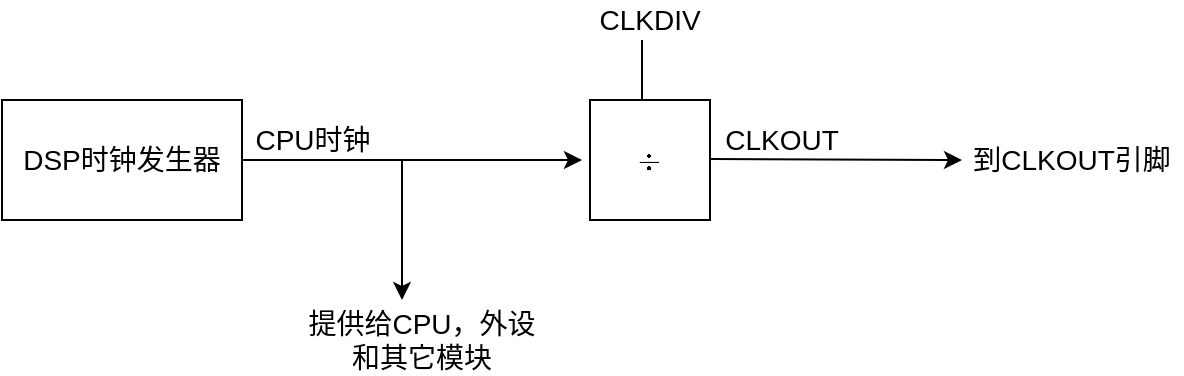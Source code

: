 <mxfile version="13.9.2" type="github" pages="4">
  <diagram id="C5RBs43oDa-KdzZeNtuy" name="Page-1">
    <mxGraphModel dx="1038" dy="524" grid="1" gridSize="10" guides="1" tooltips="1" connect="1" arrows="1" fold="1" page="1" pageScale="1" pageWidth="827" pageHeight="1169" math="1" shadow="0">
      <root>
        <mxCell id="WIyWlLk6GJQsqaUBKTNV-0" />
        <mxCell id="WIyWlLk6GJQsqaUBKTNV-1" parent="WIyWlLk6GJQsqaUBKTNV-0" />
        <mxCell id="PKm9CzLPZPhubUOyAccQ-4" style="edgeStyle=orthogonalEdgeStyle;rounded=0;orthogonalLoop=1;jettySize=auto;html=1;exitX=1;exitY=0.5;exitDx=0;exitDy=0;" parent="WIyWlLk6GJQsqaUBKTNV-1" source="PKm9CzLPZPhubUOyAccQ-0" edge="1">
          <mxGeometry relative="1" as="geometry">
            <mxPoint x="370" y="210" as="targetPoint" />
          </mxGeometry>
        </mxCell>
        <mxCell id="PKm9CzLPZPhubUOyAccQ-0" value="&lt;font style=&quot;font-size: 14px&quot;&gt;DSP时钟发生器&lt;/font&gt;" style="rounded=0;whiteSpace=wrap;html=1;" parent="WIyWlLk6GJQsqaUBKTNV-1" vertex="1">
          <mxGeometry x="80" y="180" width="120" height="60" as="geometry" />
        </mxCell>
        <mxCell id="PKm9CzLPZPhubUOyAccQ-1" value="" style="whiteSpace=wrap;html=1;aspect=fixed;" parent="WIyWlLk6GJQsqaUBKTNV-1" vertex="1">
          <mxGeometry x="374" y="180" width="60" height="60" as="geometry" />
        </mxCell>
        <mxCell id="PKm9CzLPZPhubUOyAccQ-6" value="&lt;font style=&quot;font-size: 14px&quot;&gt;CPU时钟&lt;/font&gt;" style="text;html=1;align=center;verticalAlign=middle;resizable=0;points=[];autosize=1;" parent="WIyWlLk6GJQsqaUBKTNV-1" vertex="1">
          <mxGeometry x="200" y="190" width="70" height="20" as="geometry" />
        </mxCell>
        <mxCell id="PKm9CzLPZPhubUOyAccQ-7" value="" style="endArrow=classic;html=1;" parent="WIyWlLk6GJQsqaUBKTNV-1" edge="1">
          <mxGeometry width="50" height="50" relative="1" as="geometry">
            <mxPoint x="434" y="209.5" as="sourcePoint" />
            <mxPoint x="560" y="210" as="targetPoint" />
          </mxGeometry>
        </mxCell>
        <mxCell id="PKm9CzLPZPhubUOyAccQ-8" value="&lt;span style=&quot;font-size: 14px&quot;&gt;CLKOUT&lt;/span&gt;" style="text;html=1;strokeColor=none;fillColor=none;align=center;verticalAlign=middle;whiteSpace=wrap;rounded=0;" parent="WIyWlLk6GJQsqaUBKTNV-1" vertex="1">
          <mxGeometry x="450" y="190" width="40" height="20" as="geometry" />
        </mxCell>
        <mxCell id="PKm9CzLPZPhubUOyAccQ-9" value="&lt;font style=&quot;font-size: 14px&quot;&gt;到CLKOUT引脚&lt;/font&gt;" style="text;html=1;strokeColor=none;fillColor=none;align=center;verticalAlign=middle;whiteSpace=wrap;rounded=0;" parent="WIyWlLk6GJQsqaUBKTNV-1" vertex="1">
          <mxGeometry x="560" y="200" width="110" height="20" as="geometry" />
        </mxCell>
        <mxCell id="PKm9CzLPZPhubUOyAccQ-11" value="" style="endArrow=classic;html=1;" parent="WIyWlLk6GJQsqaUBKTNV-1" edge="1">
          <mxGeometry width="50" height="50" relative="1" as="geometry">
            <mxPoint x="280" y="210" as="sourcePoint" />
            <mxPoint x="280" y="280" as="targetPoint" />
            <Array as="points">
              <mxPoint x="280" y="220" />
            </Array>
          </mxGeometry>
        </mxCell>
        <mxCell id="PKm9CzLPZPhubUOyAccQ-12" value="&lt;font style=&quot;font-size: 14px&quot;&gt;提供给CPU，外设和其它模块&lt;/font&gt;" style="text;html=1;strokeColor=none;fillColor=none;align=center;verticalAlign=middle;whiteSpace=wrap;rounded=0;" parent="WIyWlLk6GJQsqaUBKTNV-1" vertex="1">
          <mxGeometry x="230" y="290" width="120" height="20" as="geometry" />
        </mxCell>
        <mxCell id="PKm9CzLPZPhubUOyAccQ-14" value="" style="endArrow=none;html=1;" parent="WIyWlLk6GJQsqaUBKTNV-1" edge="1">
          <mxGeometry width="50" height="50" relative="1" as="geometry">
            <mxPoint x="400" y="180" as="sourcePoint" />
            <mxPoint x="400" y="150" as="targetPoint" />
          </mxGeometry>
        </mxCell>
        <mxCell id="PKm9CzLPZPhubUOyAccQ-15" value="&lt;font style=&quot;font-size: 14px&quot;&gt;CLKDIV&lt;/font&gt;" style="text;html=1;strokeColor=none;fillColor=none;align=center;verticalAlign=middle;whiteSpace=wrap;rounded=0;" parent="WIyWlLk6GJQsqaUBKTNV-1" vertex="1">
          <mxGeometry x="384" y="130" width="40" height="20" as="geometry" />
        </mxCell>
        <mxCell id="x1DieKfD2cD0_mwPhhXw-5" value="$${\div}$$" style="text;html=1;strokeColor=none;fillColor=none;align=center;verticalAlign=middle;whiteSpace=wrap;rounded=0;" parent="WIyWlLk6GJQsqaUBKTNV-1" vertex="1">
          <mxGeometry x="384" y="190" width="40" height="40" as="geometry" />
        </mxCell>
      </root>
    </mxGraphModel>
  </diagram>
  <diagram id="qmYFCa4OdCUF41Lr_eVG" name="Page-2">
    <mxGraphModel dx="1038" dy="524" grid="1" gridSize="10" guides="1" tooltips="1" connect="1" arrows="1" fold="1" page="1" pageScale="1" pageWidth="827" pageHeight="1169" math="0" shadow="0">
      <root>
        <mxCell id="i4nkUwfvWdgkMWSjQQM8-0" />
        <mxCell id="i4nkUwfvWdgkMWSjQQM8-1" parent="i4nkUwfvWdgkMWSjQQM8-0" />
        <mxCell id="i4nkUwfvWdgkMWSjQQM8-3" value="&lt;font style=&quot;font-size: 14px&quot;&gt;Reserved&lt;/font&gt;" style="rounded=0;whiteSpace=wrap;html=1;shadow=1;opacity=75;sketch=0;" parent="i4nkUwfvWdgkMWSjQQM8-1" vertex="1">
          <mxGeometry x="80" y="280" width="520" height="40" as="geometry" />
        </mxCell>
        <mxCell id="i4nkUwfvWdgkMWSjQQM8-4" value="&lt;font style=&quot;font-size: 14px&quot;&gt;CLKDIV&lt;/font&gt;" style="rounded=0;whiteSpace=wrap;html=1;shadow=0;" parent="i4nkUwfvWdgkMWSjQQM8-1" vertex="1">
          <mxGeometry x="600" y="280" width="120" height="40" as="geometry" />
        </mxCell>
        <mxCell id="i4nkUwfvWdgkMWSjQQM8-5" value="&lt;font style=&quot;font-size: 14px&quot;&gt;15&lt;/font&gt;" style="text;html=1;strokeColor=none;fillColor=none;align=center;verticalAlign=middle;whiteSpace=wrap;rounded=0;shadow=0;sketch=0;opacity=75;" parent="i4nkUwfvWdgkMWSjQQM8-1" vertex="1">
          <mxGeometry x="80" y="250" width="40" height="20" as="geometry" />
        </mxCell>
        <mxCell id="i4nkUwfvWdgkMWSjQQM8-6" value="&lt;font style=&quot;font-size: 14px&quot;&gt;3&lt;/font&gt;" style="text;html=1;strokeColor=none;fillColor=none;align=center;verticalAlign=middle;whiteSpace=wrap;rounded=0;shadow=0;sketch=0;opacity=75;" parent="i4nkUwfvWdgkMWSjQQM8-1" vertex="1">
          <mxGeometry x="560" y="250" width="40" height="20" as="geometry" />
        </mxCell>
        <mxCell id="i4nkUwfvWdgkMWSjQQM8-7" value="&lt;font style=&quot;font-size: 14px&quot;&gt;2&lt;/font&gt;" style="text;html=1;strokeColor=none;fillColor=none;align=center;verticalAlign=middle;whiteSpace=wrap;rounded=0;shadow=0;sketch=0;opacity=75;" parent="i4nkUwfvWdgkMWSjQQM8-1" vertex="1">
          <mxGeometry x="600" y="250" width="40" height="20" as="geometry" />
        </mxCell>
        <mxCell id="i4nkUwfvWdgkMWSjQQM8-8" value="&lt;font style=&quot;font-size: 14px&quot;&gt;0&lt;/font&gt;" style="text;html=1;strokeColor=none;fillColor=none;align=center;verticalAlign=middle;whiteSpace=wrap;rounded=0;shadow=0;sketch=0;opacity=75;" parent="i4nkUwfvWdgkMWSjQQM8-1" vertex="1">
          <mxGeometry x="680" y="250" width="40" height="20" as="geometry" />
        </mxCell>
        <mxCell id="i4nkUwfvWdgkMWSjQQM8-9" value="&lt;font style=&quot;font-size: 14px&quot;&gt;R/W&lt;/font&gt;" style="text;html=1;strokeColor=none;fillColor=none;align=center;verticalAlign=middle;whiteSpace=wrap;rounded=0;shadow=0;sketch=0;opacity=75;" parent="i4nkUwfvWdgkMWSjQQM8-1" vertex="1">
          <mxGeometry x="640" y="330" width="40" height="20" as="geometry" />
        </mxCell>
        <mxCell id="i4nkUwfvWdgkMWSjQQM8-11" value="&lt;font style=&quot;font-size: 14px&quot;&gt;R = 读，W=写&lt;/font&gt;" style="text;html=1;strokeColor=none;fillColor=none;align=center;verticalAlign=middle;whiteSpace=wrap;rounded=0;shadow=0;sketch=0;opacity=75;" parent="i4nkUwfvWdgkMWSjQQM8-1" vertex="1">
          <mxGeometry x="80" y="360" width="110" height="40" as="geometry" />
        </mxCell>
      </root>
    </mxGraphModel>
  </diagram>
  <diagram id="hj7bxPKI2usu5urImWa-" name="Page-3">
    <mxGraphModel dx="1038" dy="524" grid="1" gridSize="10" guides="1" tooltips="1" connect="1" arrows="1" fold="1" page="1" pageScale="1" pageWidth="827" pageHeight="1169" math="0" shadow="0">
      <root>
        <mxCell id="vVpWwXVme58Lic5MY08x-0" />
        <mxCell id="vVpWwXVme58Lic5MY08x-1" parent="vVpWwXVme58Lic5MY08x-0" />
        <mxCell id="vVpWwXVme58Lic5MY08x-3" value="&lt;font style=&quot;font-size: 14px&quot;&gt;15&lt;/font&gt;" style="text;html=1;strokeColor=none;fillColor=none;align=center;verticalAlign=middle;whiteSpace=wrap;rounded=0;" parent="vVpWwXVme58Lic5MY08x-1" vertex="1">
          <mxGeometry x="100" y="260" width="40" height="20" as="geometry" />
        </mxCell>
        <mxCell id="vVpWwXVme58Lic5MY08x-4" value="&lt;font style=&quot;font-size: 14px&quot;&gt;14&lt;/font&gt;" style="text;html=1;strokeColor=none;fillColor=none;align=center;verticalAlign=middle;whiteSpace=wrap;rounded=0;" parent="vVpWwXVme58Lic5MY08x-1" vertex="1">
          <mxGeometry x="180" y="260" width="40" height="20" as="geometry" />
        </mxCell>
        <mxCell id="vVpWwXVme58Lic5MY08x-5" value="&lt;font style=&quot;font-size: 14px&quot;&gt;13&lt;/font&gt;" style="text;html=1;strokeColor=none;fillColor=none;align=center;verticalAlign=middle;whiteSpace=wrap;rounded=0;" parent="vVpWwXVme58Lic5MY08x-1" vertex="1">
          <mxGeometry x="260" y="260" width="40" height="20" as="geometry" />
        </mxCell>
        <mxCell id="vVpWwXVme58Lic5MY08x-6" value="&lt;font style=&quot;font-size: 14px&quot;&gt;12&lt;/font&gt;" style="text;html=1;strokeColor=none;fillColor=none;align=center;verticalAlign=middle;whiteSpace=wrap;rounded=0;" parent="vVpWwXVme58Lic5MY08x-1" vertex="1">
          <mxGeometry x="340" y="260" width="40" height="20" as="geometry" />
        </mxCell>
        <mxCell id="vVpWwXVme58Lic5MY08x-7" value="&lt;font style=&quot;font-size: 14px&quot;&gt;0&lt;/font&gt;" style="text;html=1;strokeColor=none;fillColor=none;align=center;verticalAlign=middle;whiteSpace=wrap;rounded=0;" parent="vVpWwXVme58Lic5MY08x-1" vertex="1">
          <mxGeometry x="660" y="340" width="40" height="20" as="geometry" />
        </mxCell>
        <mxCell id="vVpWwXVme58Lic5MY08x-8" value="&lt;font style=&quot;font-size: 14px&quot;&gt;1&lt;/font&gt;" style="text;html=1;strokeColor=none;fillColor=none;align=center;verticalAlign=middle;whiteSpace=wrap;rounded=0;" parent="vVpWwXVme58Lic5MY08x-1" vertex="1">
          <mxGeometry x="580" y="340" width="40" height="20" as="geometry" />
        </mxCell>
        <mxCell id="vVpWwXVme58Lic5MY08x-9" value="&lt;font style=&quot;font-size: 14px&quot;&gt;2&lt;/font&gt;" style="text;html=1;strokeColor=none;fillColor=none;align=center;verticalAlign=middle;whiteSpace=wrap;rounded=0;" parent="vVpWwXVme58Lic5MY08x-1" vertex="1">
          <mxGeometry x="500" y="340" width="40" height="20" as="geometry" />
        </mxCell>
        <mxCell id="vVpWwXVme58Lic5MY08x-10" value="&lt;font style=&quot;font-size: 14px&quot;&gt;3&lt;/font&gt;" style="text;html=1;strokeColor=none;fillColor=none;align=center;verticalAlign=middle;whiteSpace=wrap;rounded=0;" parent="vVpWwXVme58Lic5MY08x-1" vertex="1">
          <mxGeometry x="420" y="340" width="40" height="20" as="geometry" />
        </mxCell>
        <mxCell id="vVpWwXVme58Lic5MY08x-11" value="&lt;font style=&quot;font-size: 14px&quot;&gt;4&lt;/font&gt;" style="text;html=1;strokeColor=none;fillColor=none;align=center;verticalAlign=middle;whiteSpace=wrap;rounded=0;" parent="vVpWwXVme58Lic5MY08x-1" vertex="1">
          <mxGeometry x="340" y="340" width="40" height="20" as="geometry" />
        </mxCell>
        <mxCell id="vVpWwXVme58Lic5MY08x-12" value="&lt;font style=&quot;font-size: 14px&quot;&gt;5&lt;/font&gt;" style="text;html=1;strokeColor=none;fillColor=none;align=center;verticalAlign=middle;whiteSpace=wrap;rounded=0;" parent="vVpWwXVme58Lic5MY08x-1" vertex="1">
          <mxGeometry x="260" y="340" width="40" height="20" as="geometry" />
        </mxCell>
        <mxCell id="vVpWwXVme58Lic5MY08x-13" value="&lt;font style=&quot;font-size: 14px&quot;&gt;6&lt;/font&gt;" style="text;html=1;strokeColor=none;fillColor=none;align=center;verticalAlign=middle;whiteSpace=wrap;rounded=0;" parent="vVpWwXVme58Lic5MY08x-1" vertex="1">
          <mxGeometry x="180" y="340" width="40" height="20" as="geometry" />
        </mxCell>
        <mxCell id="vVpWwXVme58Lic5MY08x-14" value="&lt;font style=&quot;font-size: 14px&quot;&gt;7&lt;/font&gt;" style="text;html=1;strokeColor=none;fillColor=none;align=center;verticalAlign=middle;whiteSpace=wrap;rounded=0;" parent="vVpWwXVme58Lic5MY08x-1" vertex="1">
          <mxGeometry x="100" y="340" width="40" height="20" as="geometry" />
        </mxCell>
        <mxCell id="vVpWwXVme58Lic5MY08x-15" value="&lt;font style=&quot;font-size: 14px&quot;&gt;11&lt;/font&gt;" style="text;html=1;strokeColor=none;fillColor=none;align=center;verticalAlign=middle;whiteSpace=wrap;rounded=0;" parent="vVpWwXVme58Lic5MY08x-1" vertex="1">
          <mxGeometry x="420" y="260" width="40" height="20" as="geometry" />
        </mxCell>
        <mxCell id="vVpWwXVme58Lic5MY08x-16" value="&lt;font style=&quot;font-size: 14px&quot;&gt;8&lt;/font&gt;" style="text;html=1;strokeColor=none;fillColor=none;align=center;verticalAlign=middle;whiteSpace=wrap;rounded=0;" parent="vVpWwXVme58Lic5MY08x-1" vertex="1">
          <mxGeometry x="660" y="260" width="40" height="20" as="geometry" />
        </mxCell>
        <mxCell id="kLpNZNoO5HDyUx7imvZ9-0" value="" style="rounded=0;whiteSpace=wrap;html=1;" parent="vVpWwXVme58Lic5MY08x-1" vertex="1">
          <mxGeometry x="80" y="280" width="80" height="40" as="geometry" />
        </mxCell>
        <mxCell id="kLpNZNoO5HDyUx7imvZ9-1" value="" style="rounded=0;whiteSpace=wrap;html=1;" parent="vVpWwXVme58Lic5MY08x-1" vertex="1">
          <mxGeometry x="160" y="280" width="80" height="40" as="geometry" />
        </mxCell>
        <mxCell id="kLpNZNoO5HDyUx7imvZ9-2" value="" style="rounded=0;whiteSpace=wrap;html=1;" parent="vVpWwXVme58Lic5MY08x-1" vertex="1">
          <mxGeometry x="240" y="280" width="80" height="40" as="geometry" />
        </mxCell>
        <mxCell id="kLpNZNoO5HDyUx7imvZ9-3" value="" style="rounded=0;whiteSpace=wrap;html=1;" parent="vVpWwXVme58Lic5MY08x-1" vertex="1">
          <mxGeometry x="320" y="280" width="80" height="40" as="geometry" />
        </mxCell>
        <mxCell id="kLpNZNoO5HDyUx7imvZ9-4" value="" style="rounded=0;whiteSpace=wrap;html=1;" parent="vVpWwXVme58Lic5MY08x-1" vertex="1">
          <mxGeometry x="400" y="280" width="320" height="40" as="geometry" />
        </mxCell>
        <mxCell id="kLpNZNoO5HDyUx7imvZ9-5" value="" style="rounded=0;whiteSpace=wrap;html=1;" parent="vVpWwXVme58Lic5MY08x-1" vertex="1">
          <mxGeometry x="80" y="360" width="80" height="40" as="geometry" />
        </mxCell>
        <mxCell id="kLpNZNoO5HDyUx7imvZ9-6" value="" style="rounded=0;whiteSpace=wrap;html=1;" parent="vVpWwXVme58Lic5MY08x-1" vertex="1">
          <mxGeometry x="160" y="360" width="160" height="40" as="geometry" />
        </mxCell>
        <mxCell id="kLpNZNoO5HDyUx7imvZ9-7" value="" style="rounded=0;whiteSpace=wrap;html=1;" parent="vVpWwXVme58Lic5MY08x-1" vertex="1">
          <mxGeometry x="320" y="360" width="80" height="40" as="geometry" />
        </mxCell>
        <mxCell id="kLpNZNoO5HDyUx7imvZ9-8" value="" style="rounded=0;whiteSpace=wrap;html=1;" parent="vVpWwXVme58Lic5MY08x-1" vertex="1">
          <mxGeometry x="400" y="360" width="160" height="40" as="geometry" />
        </mxCell>
        <mxCell id="kLpNZNoO5HDyUx7imvZ9-9" value="" style="rounded=0;whiteSpace=wrap;html=1;" parent="vVpWwXVme58Lic5MY08x-1" vertex="1">
          <mxGeometry x="560" y="360" width="80" height="40" as="geometry" />
        </mxCell>
        <mxCell id="kLpNZNoO5HDyUx7imvZ9-10" value="" style="rounded=0;whiteSpace=wrap;html=1;" parent="vVpWwXVme58Lic5MY08x-1" vertex="1">
          <mxGeometry x="640" y="360" width="80" height="40" as="geometry" />
        </mxCell>
        <mxCell id="kLpNZNoO5HDyUx7imvZ9-16" value="&lt;span style=&quot;font-size: 14px&quot;&gt;R&lt;/span&gt;" style="text;html=1;strokeColor=none;fillColor=none;align=center;verticalAlign=middle;whiteSpace=wrap;rounded=0;" parent="vVpWwXVme58Lic5MY08x-1" vertex="1">
          <mxGeometry x="100" y="320" width="40" height="20" as="geometry" />
        </mxCell>
        <mxCell id="kLpNZNoO5HDyUx7imvZ9-18" value="&lt;font style=&quot;font-size: 14px&quot;&gt;R/W&lt;/font&gt;" style="text;html=1;strokeColor=none;fillColor=none;align=center;verticalAlign=middle;whiteSpace=wrap;rounded=0;" parent="vVpWwXVme58Lic5MY08x-1" vertex="1">
          <mxGeometry x="180" y="320" width="50" height="20" as="geometry" />
        </mxCell>
        <mxCell id="kLpNZNoO5HDyUx7imvZ9-19" value="&lt;span style=&quot;font-size: 14px&quot;&gt;R/W&lt;/span&gt;" style="text;html=1;strokeColor=none;fillColor=none;align=center;verticalAlign=middle;whiteSpace=wrap;rounded=0;" parent="vVpWwXVme58Lic5MY08x-1" vertex="1">
          <mxGeometry x="330" y="320" width="70" height="20" as="geometry" />
        </mxCell>
        <mxCell id="kLpNZNoO5HDyUx7imvZ9-20" value="&lt;font style=&quot;font-size: 14px&quot;&gt;R/W&lt;/font&gt;" style="text;html=1;strokeColor=none;fillColor=none;align=center;verticalAlign=middle;whiteSpace=wrap;rounded=0;" parent="vVpWwXVme58Lic5MY08x-1" vertex="1">
          <mxGeometry x="260" y="320" width="50" height="20" as="geometry" />
        </mxCell>
        <mxCell id="kLpNZNoO5HDyUx7imvZ9-21" value="&lt;font style=&quot;font-size: 14px&quot;&gt;R/W&lt;/font&gt;" style="text;html=1;strokeColor=none;fillColor=none;align=center;verticalAlign=middle;whiteSpace=wrap;rounded=0;" parent="vVpWwXVme58Lic5MY08x-1" vertex="1">
          <mxGeometry x="490" y="320" width="140" height="20" as="geometry" />
        </mxCell>
        <mxCell id="kLpNZNoO5HDyUx7imvZ9-22" value="&lt;font style=&quot;font-size: 14px&quot;&gt;R/W&lt;/font&gt;" style="text;html=1;strokeColor=none;fillColor=none;align=center;verticalAlign=middle;whiteSpace=wrap;rounded=0;" parent="vVpWwXVme58Lic5MY08x-1" vertex="1">
          <mxGeometry x="205" y="400" width="55" height="20" as="geometry" />
        </mxCell>
        <mxCell id="kLpNZNoO5HDyUx7imvZ9-23" value="&lt;font style=&quot;font-size: 14px&quot;&gt;R/W&lt;/font&gt;" style="text;html=1;strokeColor=none;fillColor=none;align=center;verticalAlign=middle;whiteSpace=wrap;rounded=0;" parent="vVpWwXVme58Lic5MY08x-1" vertex="1">
          <mxGeometry x="330" y="400" width="50" height="20" as="geometry" />
        </mxCell>
        <mxCell id="kLpNZNoO5HDyUx7imvZ9-25" value="&lt;span style=&quot;font-size: 14px&quot;&gt;R&lt;/span&gt;" style="text;html=1;strokeColor=none;fillColor=none;align=center;verticalAlign=middle;whiteSpace=wrap;rounded=0;" parent="vVpWwXVme58Lic5MY08x-1" vertex="1">
          <mxGeometry x="580" y="400" width="40" height="20" as="geometry" />
        </mxCell>
        <mxCell id="xNnGxDeFqvHIhdvc_cW_-0" value="&lt;font style=&quot;font-size: 14px&quot;&gt;R/W&lt;/font&gt;" style="text;html=1;strokeColor=none;fillColor=none;align=center;verticalAlign=middle;whiteSpace=wrap;rounded=0;" parent="vVpWwXVme58Lic5MY08x-1" vertex="1">
          <mxGeometry x="95" y="400" width="50" height="20" as="geometry" />
        </mxCell>
        <mxCell id="xNnGxDeFqvHIhdvc_cW_-1" value="&lt;span style=&quot;font-size: 14px&quot;&gt;R&lt;/span&gt;" style="text;html=1;strokeColor=none;fillColor=none;align=center;verticalAlign=middle;whiteSpace=wrap;rounded=0;" parent="vVpWwXVme58Lic5MY08x-1" vertex="1">
          <mxGeometry x="660" y="400" width="40" height="20" as="geometry" />
        </mxCell>
        <mxCell id="xNnGxDeFqvHIhdvc_cW_-2" value="&lt;font style=&quot;font-size: 14px&quot;&gt;R/W&lt;/font&gt;" style="text;html=1;strokeColor=none;fillColor=none;align=center;verticalAlign=middle;whiteSpace=wrap;rounded=0;" parent="vVpWwXVme58Lic5MY08x-1" vertex="1">
          <mxGeometry x="455" y="400" width="50" height="20" as="geometry" />
        </mxCell>
        <mxCell id="xNnGxDeFqvHIhdvc_cW_-3" value="&lt;font style=&quot;font-size: 14px&quot;&gt;Reserved&lt;/font&gt;" style="text;html=1;strokeColor=none;fillColor=none;align=center;verticalAlign=middle;whiteSpace=wrap;rounded=0;" parent="vVpWwXVme58Lic5MY08x-1" vertex="1">
          <mxGeometry x="100" y="290" width="40" height="20" as="geometry" />
        </mxCell>
        <mxCell id="xNnGxDeFqvHIhdvc_cW_-4" value="&lt;font style=&quot;font-size: 14px&quot;&gt;IAI&lt;/font&gt;" style="text;html=1;strokeColor=none;fillColor=none;align=center;verticalAlign=middle;whiteSpace=wrap;rounded=0;" parent="vVpWwXVme58Lic5MY08x-1" vertex="1">
          <mxGeometry x="180" y="290" width="40" height="20" as="geometry" />
        </mxCell>
        <mxCell id="xNnGxDeFqvHIhdvc_cW_-6" value="&lt;font style=&quot;font-size: 14px&quot;&gt;IOB&lt;/font&gt;" style="text;html=1;strokeColor=none;fillColor=none;align=center;verticalAlign=middle;whiteSpace=wrap;rounded=0;" parent="vVpWwXVme58Lic5MY08x-1" vertex="1">
          <mxGeometry x="260" y="290" width="40" height="20" as="geometry" />
        </mxCell>
        <mxCell id="xNnGxDeFqvHIhdvc_cW_-8" value="&lt;font style=&quot;font-size: 14px&quot;&gt;TEST&lt;/font&gt;" style="text;html=1;strokeColor=none;fillColor=none;align=center;verticalAlign=middle;whiteSpace=wrap;rounded=0;" parent="vVpWwXVme58Lic5MY08x-1" vertex="1">
          <mxGeometry x="340" y="290" width="40" height="20" as="geometry" />
        </mxCell>
        <mxCell id="xNnGxDeFqvHIhdvc_cW_-9" value="&lt;font style=&quot;font-size: 14px&quot;&gt;PLLMULT&lt;/font&gt;" style="text;html=1;strokeColor=none;fillColor=none;align=center;verticalAlign=middle;whiteSpace=wrap;rounded=0;" parent="vVpWwXVme58Lic5MY08x-1" vertex="1">
          <mxGeometry x="515" y="290" width="90" height="20" as="geometry" />
        </mxCell>
        <mxCell id="xNnGxDeFqvHIhdvc_cW_-10" value="&lt;font style=&quot;font-size: 14px&quot;&gt;PLLMULT&lt;/font&gt;" style="text;html=1;strokeColor=none;fillColor=none;align=center;verticalAlign=middle;whiteSpace=wrap;rounded=0;" parent="vVpWwXVme58Lic5MY08x-1" vertex="1">
          <mxGeometry x="100" y="370" width="40" height="20" as="geometry" />
        </mxCell>
        <mxCell id="xNnGxDeFqvHIhdvc_cW_-11" value="&lt;font style=&quot;font-size: 14px&quot;&gt;PLLDIV&lt;/font&gt;" style="text;html=1;strokeColor=none;fillColor=none;align=center;verticalAlign=middle;whiteSpace=wrap;rounded=0;" parent="vVpWwXVme58Lic5MY08x-1" vertex="1">
          <mxGeometry x="220" y="370" width="40" height="20" as="geometry" />
        </mxCell>
        <mxCell id="xNnGxDeFqvHIhdvc_cW_-12" value="&lt;font style=&quot;font-size: 12px&quot;&gt;PLLENABLE&lt;/font&gt;" style="text;html=1;strokeColor=none;fillColor=none;align=center;verticalAlign=middle;whiteSpace=wrap;rounded=0;" parent="vVpWwXVme58Lic5MY08x-1" vertex="1">
          <mxGeometry x="340" y="370" width="40" height="20" as="geometry" />
        </mxCell>
        <mxCell id="xNnGxDeFqvHIhdvc_cW_-13" value="&lt;font style=&quot;font-size: 14px&quot;&gt;BYPASSDIV&lt;/font&gt;" style="text;html=1;strokeColor=none;fillColor=none;align=center;verticalAlign=middle;whiteSpace=wrap;rounded=0;" parent="vVpWwXVme58Lic5MY08x-1" vertex="1">
          <mxGeometry x="460" y="370" width="40" height="20" as="geometry" />
        </mxCell>
        <mxCell id="xNnGxDeFqvHIhdvc_cW_-14" value="&lt;font style=&quot;font-size: 14px&quot;&gt;BREAKLN&lt;/font&gt;" style="text;html=1;strokeColor=none;fillColor=none;align=center;verticalAlign=middle;whiteSpace=wrap;rounded=0;" parent="vVpWwXVme58Lic5MY08x-1" vertex="1">
          <mxGeometry x="580" y="370" width="40" height="20" as="geometry" />
        </mxCell>
        <mxCell id="xNnGxDeFqvHIhdvc_cW_-15" value="&lt;font style=&quot;font-size: 14px&quot;&gt;LOCK&lt;/font&gt;" style="text;html=1;strokeColor=none;fillColor=none;align=center;verticalAlign=middle;whiteSpace=wrap;rounded=0;" parent="vVpWwXVme58Lic5MY08x-1" vertex="1">
          <mxGeometry x="660" y="370" width="40" height="20" as="geometry" />
        </mxCell>
        <mxCell id="mof0pSRPxf0BevmJjpWf-0" value="&lt;font style=&quot;font-size: 14px&quot;&gt;R = 读，W=写&lt;/font&gt;" style="text;html=1;strokeColor=none;fillColor=none;align=center;verticalAlign=middle;whiteSpace=wrap;rounded=0;shadow=0;sketch=0;opacity=75;" parent="vVpWwXVme58Lic5MY08x-1" vertex="1">
          <mxGeometry x="80" y="430" width="110" height="40" as="geometry" />
        </mxCell>
      </root>
    </mxGraphModel>
  </diagram>
  <diagram id="3cjIX5d9CsLyjgmo7CmE" name="Page-4">
    <mxGraphModel dx="1038" dy="524" grid="1" gridSize="10" guides="1" tooltips="1" connect="1" arrows="1" fold="1" page="1" pageScale="1" pageWidth="827" pageHeight="1169" math="0" shadow="0">
      <root>
        <mxCell id="KlY-RVxktghuU9SYZjvF-0" />
        <mxCell id="KlY-RVxktghuU9SYZjvF-1" parent="KlY-RVxktghuU9SYZjvF-0" />
        <mxCell id="KlY-RVxktghuU9SYZjvF-2" value="" style="rounded=0;whiteSpace=wrap;html=1;" vertex="1" parent="KlY-RVxktghuU9SYZjvF-1">
          <mxGeometry x="340" y="40" width="80" height="40" as="geometry" />
        </mxCell>
        <mxCell id="KlY-RVxktghuU9SYZjvF-3" value="&lt;font style=&quot;font-size: 14px&quot;&gt;DSP&lt;br&gt;复位&lt;/font&gt;" style="text;html=1;strokeColor=none;fillColor=none;align=center;verticalAlign=middle;whiteSpace=wrap;rounded=0;" vertex="1" parent="KlY-RVxktghuU9SYZjvF-1">
          <mxGeometry x="360" y="50" width="40" height="20" as="geometry" />
        </mxCell>
        <mxCell id="KlY-RVxktghuU9SYZjvF-4" value="" style="rounded=0;whiteSpace=wrap;html=1;" vertex="1" parent="KlY-RVxktghuU9SYZjvF-1">
          <mxGeometry x="320" y="100" width="120" height="60" as="geometry" />
        </mxCell>
        <mxCell id="KlY-RVxktghuU9SYZjvF-5" value="" style="rhombus;whiteSpace=wrap;html=1;" vertex="1" parent="KlY-RVxktghuU9SYZjvF-1">
          <mxGeometry x="200" y="200" width="160" height="80" as="geometry" />
        </mxCell>
        <mxCell id="KlY-RVxktghuU9SYZjvF-6" value="" style="rhombus;whiteSpace=wrap;html=1;" vertex="1" parent="KlY-RVxktghuU9SYZjvF-1">
          <mxGeometry x="400" y="200" width="160" height="80" as="geometry" />
        </mxCell>
        <mxCell id="KlY-RVxktghuU9SYZjvF-7" value="" style="rhombus;whiteSpace=wrap;html=1;" vertex="1" parent="KlY-RVxktghuU9SYZjvF-1">
          <mxGeometry x="200" y="320" width="160" height="80" as="geometry" />
        </mxCell>
        <mxCell id="KlY-RVxktghuU9SYZjvF-8" value="" style="rhombus;whiteSpace=wrap;html=1;" vertex="1" parent="KlY-RVxktghuU9SYZjvF-1">
          <mxGeometry x="400" y="320" width="160" height="80" as="geometry" />
        </mxCell>
        <mxCell id="KlY-RVxktghuU9SYZjvF-9" value="" style="rhombus;whiteSpace=wrap;html=1;" vertex="1" parent="KlY-RVxktghuU9SYZjvF-1">
          <mxGeometry x="400" y="440" width="160" height="80" as="geometry" />
        </mxCell>
        <mxCell id="KlY-RVxktghuU9SYZjvF-11" value="&lt;font style=&quot;font-size: 14px&quot;&gt;CLKMD加载新值&lt;/font&gt;" style="text;html=1;strokeColor=none;fillColor=none;align=center;verticalAlign=middle;whiteSpace=wrap;rounded=0;" vertex="1" parent="KlY-RVxktghuU9SYZjvF-1">
          <mxGeometry x="320" y="120" width="110" height="20" as="geometry" />
        </mxCell>
        <mxCell id="KlY-RVxktghuU9SYZjvF-12" value="&lt;font style=&quot;font-size: 14px&quot;&gt;D&lt;/font&gt;" style="text;html=1;strokeColor=none;fillColor=none;align=center;verticalAlign=middle;whiteSpace=wrap;rounded=0;" vertex="1" parent="KlY-RVxktghuU9SYZjvF-1">
          <mxGeometry x="260" y="210" width="40" height="20" as="geometry" />
        </mxCell>
        <mxCell id="KlY-RVxktghuU9SYZjvF-13" value="&lt;span style=&quot;font-size: 14px&quot;&gt;旁路模式&lt;/span&gt;" style="text;html=1;strokeColor=none;fillColor=none;align=center;verticalAlign=middle;whiteSpace=wrap;rounded=0;" vertex="1" parent="KlY-RVxktghuU9SYZjvF-1">
          <mxGeometry x="250" y="230" width="60" height="20" as="geometry" />
        </mxCell>
        <mxCell id="KlY-RVxktghuU9SYZjvF-14" value="&lt;font style=&quot;font-size: 14px&quot;&gt;空闲模式&lt;/font&gt;" style="text;html=1;strokeColor=none;fillColor=none;align=center;verticalAlign=middle;whiteSpace=wrap;rounded=0;" vertex="1" parent="KlY-RVxktghuU9SYZjvF-1">
          <mxGeometry x="250" y="350" width="60" height="20" as="geometry" />
        </mxCell>
        <mxCell id="KlY-RVxktghuU9SYZjvF-15" value="&lt;span style=&quot;font-size: 14px&quot;&gt;E&lt;/span&gt;" style="text;html=1;strokeColor=none;fillColor=none;align=center;verticalAlign=middle;whiteSpace=wrap;rounded=0;" vertex="1" parent="KlY-RVxktghuU9SYZjvF-1">
          <mxGeometry x="260" y="330" width="40" height="20" as="geometry" />
        </mxCell>
        <mxCell id="KlY-RVxktghuU9SYZjvF-16" value="&lt;font style=&quot;font-size: 14px&quot;&gt;A&lt;/font&gt;" style="text;html=1;strokeColor=none;fillColor=none;align=center;verticalAlign=middle;whiteSpace=wrap;rounded=0;" vertex="1" parent="KlY-RVxktghuU9SYZjvF-1">
          <mxGeometry x="460" y="210" width="40" height="20" as="geometry" />
        </mxCell>
        <mxCell id="KlY-RVxktghuU9SYZjvF-17" value="&lt;font style=&quot;font-size: 14px&quot;&gt;B&lt;/font&gt;" style="text;html=1;strokeColor=none;fillColor=none;align=center;verticalAlign=middle;whiteSpace=wrap;rounded=0;" vertex="1" parent="KlY-RVxktghuU9SYZjvF-1">
          <mxGeometry x="460" y="330" width="40" height="20" as="geometry" />
        </mxCell>
        <mxCell id="KlY-RVxktghuU9SYZjvF-18" value="&lt;font style=&quot;font-size: 14px&quot;&gt;C&lt;/font&gt;" style="text;html=1;strokeColor=none;fillColor=none;align=center;verticalAlign=middle;whiteSpace=wrap;rounded=0;" vertex="1" parent="KlY-RVxktghuU9SYZjvF-1">
          <mxGeometry x="460" y="450" width="40" height="20" as="geometry" />
        </mxCell>
        <mxCell id="KlY-RVxktghuU9SYZjvF-20" value="&lt;font style=&quot;font-size: 14px&quot;&gt;锁定阶段&lt;br&gt;&lt;/font&gt;" style="text;html=1;strokeColor=none;fillColor=none;align=center;verticalAlign=middle;whiteSpace=wrap;rounded=0;" vertex="1" parent="KlY-RVxktghuU9SYZjvF-1">
          <mxGeometry x="450" y="230" width="60" height="20" as="geometry" />
        </mxCell>
        <mxCell id="KlY-RVxktghuU9SYZjvF-21" value="&lt;font style=&quot;font-size: 14px&quot;&gt;锁定模式&lt;/font&gt;" style="text;html=1;strokeColor=none;fillColor=none;align=center;verticalAlign=middle;whiteSpace=wrap;rounded=0;" vertex="1" parent="KlY-RVxktghuU9SYZjvF-1">
          <mxGeometry x="450" y="350" width="60" height="20" as="geometry" />
        </mxCell>
        <mxCell id="KlY-RVxktghuU9SYZjvF-22" value="&lt;font style=&quot;font-size: 14px&quot;&gt;空闲模式&lt;/font&gt;" style="text;html=1;strokeColor=none;fillColor=none;align=center;verticalAlign=middle;whiteSpace=wrap;rounded=0;" vertex="1" parent="KlY-RVxktghuU9SYZjvF-1">
          <mxGeometry x="450" y="470" width="60" height="20" as="geometry" />
        </mxCell>
        <mxCell id="KlY-RVxktghuU9SYZjvF-23" value="(旁路模式)" style="text;html=1;strokeColor=none;fillColor=none;align=center;verticalAlign=middle;whiteSpace=wrap;rounded=0;" vertex="1" parent="KlY-RVxktghuU9SYZjvF-1">
          <mxGeometry x="440" y="250" width="80" height="20" as="geometry" />
        </mxCell>
        <mxCell id="KlY-RVxktghuU9SYZjvF-24" value="" style="endArrow=classic;html=1;" edge="1" parent="KlY-RVxktghuU9SYZjvF-1">
          <mxGeometry width="50" height="50" relative="1" as="geometry">
            <mxPoint x="279.5" y="280" as="sourcePoint" />
            <mxPoint x="279.5" y="320" as="targetPoint" />
          </mxGeometry>
        </mxCell>
        <mxCell id="KlY-RVxktghuU9SYZjvF-25" value="退出&lt;br&gt;空闲模式" style="text;html=1;strokeColor=none;fillColor=none;align=center;verticalAlign=middle;whiteSpace=wrap;rounded=0;" vertex="1" parent="KlY-RVxktghuU9SYZjvF-1">
          <mxGeometry x="310" y="310" width="50" height="20" as="geometry" />
        </mxCell>
        <mxCell id="KlY-RVxktghuU9SYZjvF-27" value="进入&lt;br&gt;空闲模式" style="text;html=1;strokeColor=none;fillColor=none;align=center;verticalAlign=middle;whiteSpace=wrap;rounded=0;" vertex="1" parent="KlY-RVxktghuU9SYZjvF-1">
          <mxGeometry x="190" y="310" width="60" height="20" as="geometry" />
        </mxCell>
      </root>
    </mxGraphModel>
  </diagram>
</mxfile>
